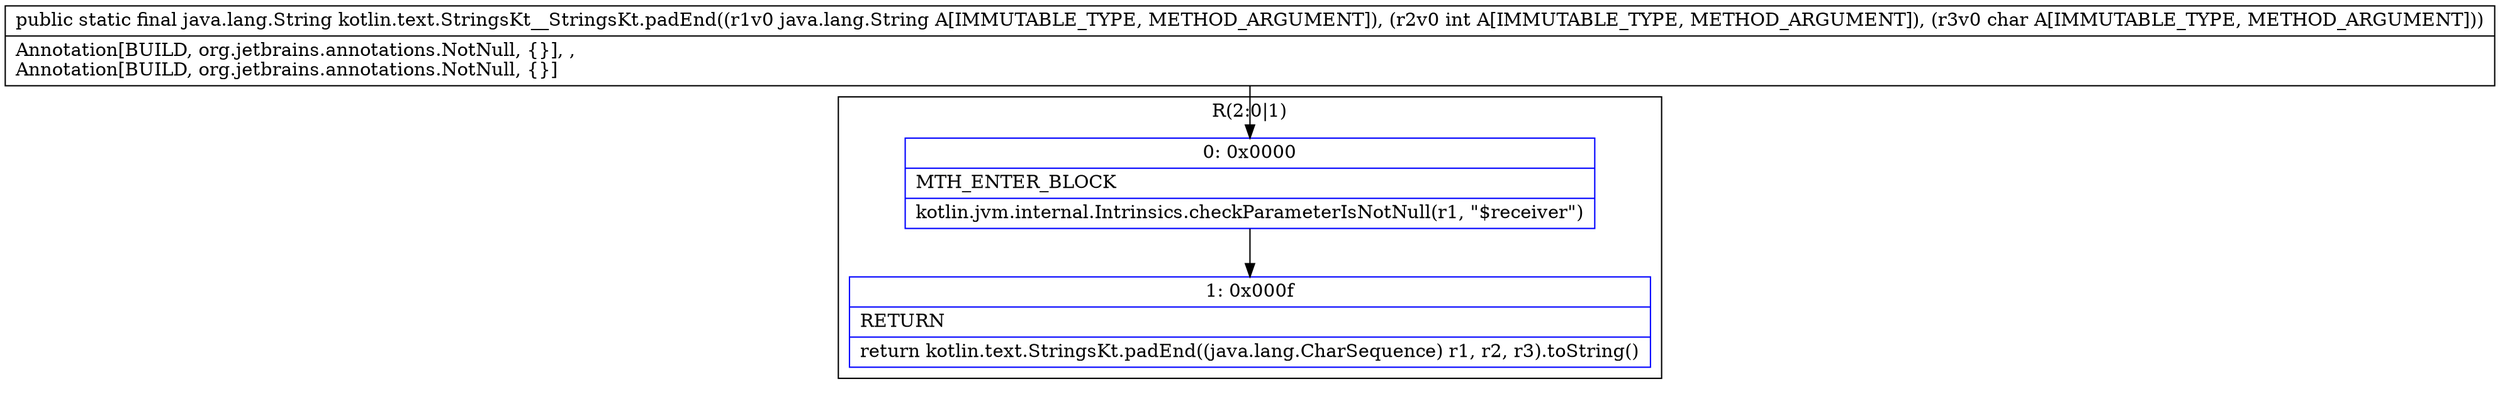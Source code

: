 digraph "CFG forkotlin.text.StringsKt__StringsKt.padEnd(Ljava\/lang\/String;IC)Ljava\/lang\/String;" {
subgraph cluster_Region_1773923297 {
label = "R(2:0|1)";
node [shape=record,color=blue];
Node_0 [shape=record,label="{0\:\ 0x0000|MTH_ENTER_BLOCK\l|kotlin.jvm.internal.Intrinsics.checkParameterIsNotNull(r1, \"$receiver\")\l}"];
Node_1 [shape=record,label="{1\:\ 0x000f|RETURN\l|return kotlin.text.StringsKt.padEnd((java.lang.CharSequence) r1, r2, r3).toString()\l}"];
}
MethodNode[shape=record,label="{public static final java.lang.String kotlin.text.StringsKt__StringsKt.padEnd((r1v0 java.lang.String A[IMMUTABLE_TYPE, METHOD_ARGUMENT]), (r2v0 int A[IMMUTABLE_TYPE, METHOD_ARGUMENT]), (r3v0 char A[IMMUTABLE_TYPE, METHOD_ARGUMENT]))  | Annotation[BUILD, org.jetbrains.annotations.NotNull, \{\}], , \lAnnotation[BUILD, org.jetbrains.annotations.NotNull, \{\}]\l}"];
MethodNode -> Node_0;
Node_0 -> Node_1;
}


